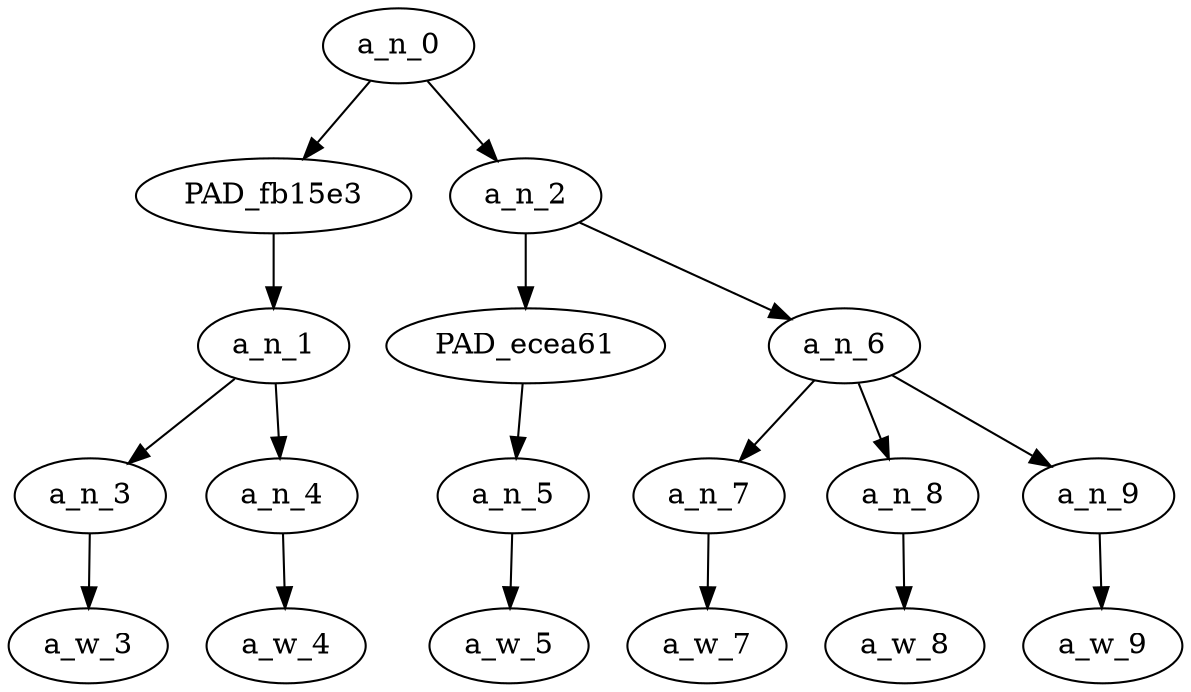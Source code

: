 strict digraph "" {
	a_n_0	[div_dir=1,
		index=0,
		level=4,
		pos="1.75,4!",
		text_span="[0, 1, 2, 3, 4, 5]",
		value=0.99999999];
	PAD_fb15e3	[div_dir=-1,
		index=0,
		level=3,
		pos="0.5,3!",
		text_span="[0, 1]",
		value=0.39091341];
	a_n_0 -> PAD_fb15e3;
	a_n_2	[div_dir=1,
		index=1,
		level=3,
		pos="3.0,3!",
		text_span="[2, 3, 4, 5]",
		value=0.60897348];
	a_n_0 -> a_n_2;
	a_n_1	[div_dir=-1,
		index=0,
		level=2,
		pos="0.5,2!",
		text_span="[0, 1]",
		value=0.39091341];
	PAD_fb15e3 -> a_n_1;
	a_n_3	[div_dir=1,
		index=0,
		level=1,
		pos="0.0,1!",
		text_span="[0]",
		value=0.16400385];
	a_n_1 -> a_n_3;
	a_n_4	[div_dir=-1,
		index=1,
		level=1,
		pos="1.0,1!",
		text_span="[1]",
		value=0.22621164];
	a_n_1 -> a_n_4;
	a_w_3	[div_dir=0,
		index=0,
		level=0,
		pos="0,0!",
		text_span="[0]",
		value="<user>"];
	a_n_3 -> a_w_3;
	a_w_4	[div_dir=0,
		index=1,
		level=0,
		pos="1,0!",
		text_span="[1]",
		value=bitch];
	a_n_4 -> a_w_4;
	PAD_ecea61	[div_dir=1,
		index=1,
		level=2,
		pos="2.0,2!",
		text_span="[2]",
		value=0.11799903];
	a_n_2 -> PAD_ecea61;
	a_n_6	[div_dir=-1,
		index=2,
		level=2,
		pos="4.0,2!",
		text_span="[3, 4, 5]",
		value=0.49045546];
	a_n_2 -> a_n_6;
	a_n_5	[div_dir=1,
		index=2,
		level=1,
		pos="2.0,1!",
		text_span="[2]",
		value=0.11799903];
	PAD_ecea61 -> a_n_5;
	a_w_5	[div_dir=0,
		index=2,
		level=0,
		pos="2,0!",
		text_span="[2]",
		value=was];
	a_n_5 -> a_w_5;
	a_n_7	[div_dir=-1,
		index=3,
		level=1,
		pos="3.0,1!",
		text_span="[3]",
		value=0.17077057];
	a_n_6 -> a_n_7;
	a_n_8	[div_dir=1,
		index=4,
		level=1,
		pos="4.0,1!",
		text_span="[4]",
		value=0.13915755];
	a_n_6 -> a_n_8;
	a_n_9	[div_dir=-1,
		index=5,
		level=1,
		pos="5.0,1!",
		text_span="[5]",
		value=0.18027538];
	a_n_6 -> a_n_9;
	a_w_7	[div_dir=0,
		index=3,
		level=0,
		pos="3,0!",
		text_span="[3]",
		value=tiny];
	a_n_7 -> a_w_7;
	a_w_8	[div_dir=0,
		index=4,
		level=0,
		pos="4,0!",
		text_span="[4]",
		value=but];
	a_n_8 -> a_w_8;
	a_w_9	[div_dir=0,
		index=5,
		level=0,
		pos="5,0!",
		text_span="[5]",
		value=powerful];
	a_n_9 -> a_w_9;
}
